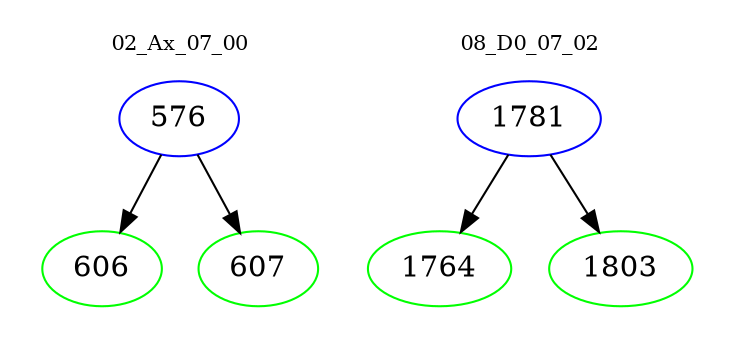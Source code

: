 digraph{
subgraph cluster_0 {
color = white
label = "02_Ax_07_00";
fontsize=10;
T0_576 [label="576", color="blue"]
T0_576 -> T0_606 [color="black"]
T0_606 [label="606", color="green"]
T0_576 -> T0_607 [color="black"]
T0_607 [label="607", color="green"]
}
subgraph cluster_1 {
color = white
label = "08_D0_07_02";
fontsize=10;
T1_1781 [label="1781", color="blue"]
T1_1781 -> T1_1764 [color="black"]
T1_1764 [label="1764", color="green"]
T1_1781 -> T1_1803 [color="black"]
T1_1803 [label="1803", color="green"]
}
}
